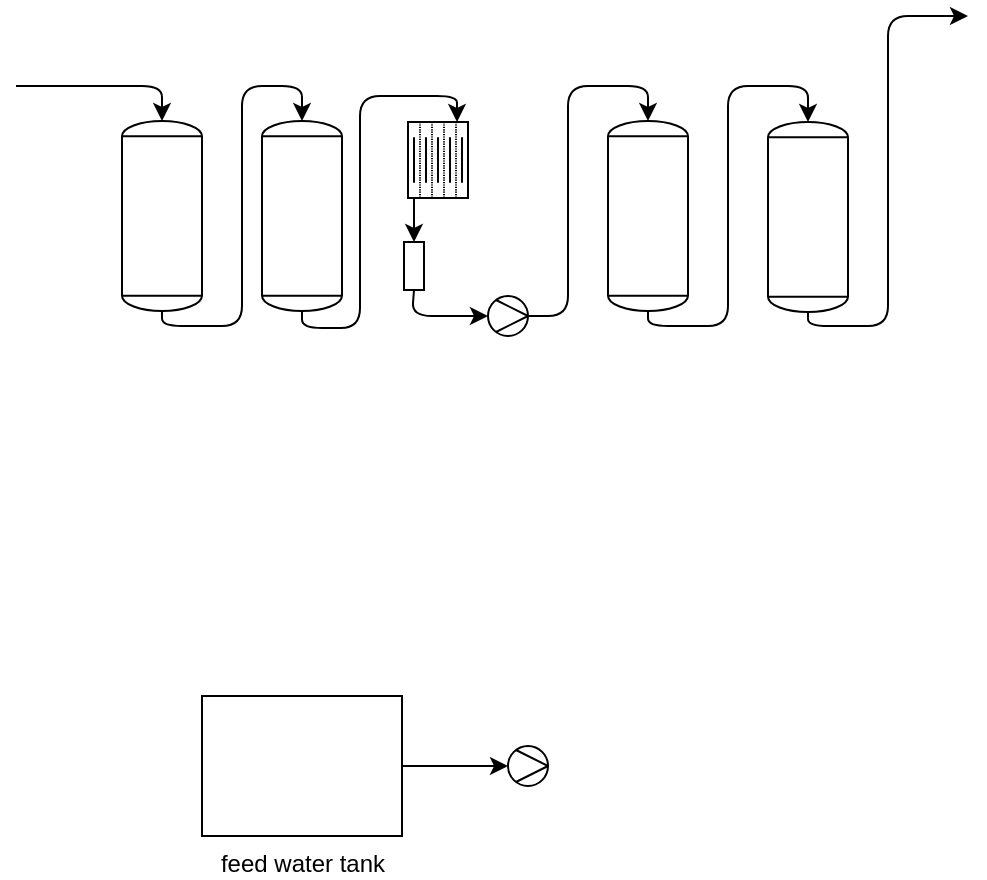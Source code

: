 <mxfile version="12.1.9" type="github" pages="1">
  <diagram id="VXKHc1rD1lcElp5MwoDB" name="Page-1">
    <mxGraphModel dx="678" dy="449" grid="1" gridSize="10" guides="1" tooltips="1" connect="1" arrows="1" fold="1" page="1" pageScale="1" pageWidth="827" pageHeight="1169" math="0" shadow="0">
      <root>
        <mxCell id="0"/>
        <mxCell id="1" parent="0"/>
        <mxCell id="uYJ4UDZ6EWOnioeUSAI6-4" value="" style="shape=mxgraph.pid.vessels.tank;html=1;pointerEvents=1;align=center;verticalLabelPosition=bottom;verticalAlign=top;dashed=0;" parent="1" vertex="1">
          <mxGeometry x="117" y="72.5" width="40" height="95" as="geometry"/>
        </mxCell>
        <mxCell id="uYJ4UDZ6EWOnioeUSAI6-5" value="" style="shape=mxgraph.pid.vessels.tank;html=1;pointerEvents=1;align=center;verticalLabelPosition=bottom;verticalAlign=top;dashed=0;" parent="1" vertex="1">
          <mxGeometry x="187" y="72.5" width="40" height="95" as="geometry"/>
        </mxCell>
        <mxCell id="uYJ4UDZ6EWOnioeUSAI6-10" value="" style="endArrow=classic;html=1;edgeStyle=orthogonalEdgeStyle;entryX=0.5;entryY=0;entryDx=0;entryDy=0;entryPerimeter=0;" parent="1" target="uYJ4UDZ6EWOnioeUSAI6-4" edge="1">
          <mxGeometry width="50" height="50" relative="1" as="geometry">
            <mxPoint x="64" y="55" as="sourcePoint"/>
            <mxPoint x="137" y="69" as="targetPoint"/>
            <Array as="points">
              <mxPoint x="64" y="55"/>
              <mxPoint x="137" y="55"/>
            </Array>
          </mxGeometry>
        </mxCell>
        <mxCell id="uYJ4UDZ6EWOnioeUSAI6-11" value="" style="edgeStyle=segmentEdgeStyle;endArrow=classic;html=1;exitX=0.5;exitY=1;exitDx=0;exitDy=0;exitPerimeter=0;entryX=0.5;entryY=0;entryDx=0;entryDy=0;entryPerimeter=0;" parent="1" source="uYJ4UDZ6EWOnioeUSAI6-4" target="uYJ4UDZ6EWOnioeUSAI6-5" edge="1">
          <mxGeometry width="50" height="50" relative="1" as="geometry">
            <mxPoint x="137" y="205" as="sourcePoint"/>
            <mxPoint x="217" y="45" as="targetPoint"/>
            <Array as="points">
              <mxPoint x="137" y="175"/>
              <mxPoint x="177" y="175"/>
              <mxPoint x="177" y="55"/>
              <mxPoint x="207" y="55"/>
            </Array>
          </mxGeometry>
        </mxCell>
        <mxCell id="uYJ4UDZ6EWOnioeUSAI6-13" value="" style="shape=mxgraph.pid.vessels.tank;html=1;pointerEvents=1;align=center;verticalLabelPosition=bottom;verticalAlign=top;dashed=0;" parent="1" vertex="1">
          <mxGeometry x="360" y="72.5" width="40" height="95" as="geometry"/>
        </mxCell>
        <mxCell id="uYJ4UDZ6EWOnioeUSAI6-14" value="" style="shape=mxgraph.pid.vessels.tank;html=1;pointerEvents=1;align=center;verticalLabelPosition=bottom;verticalAlign=top;dashed=0;" parent="1" vertex="1">
          <mxGeometry x="440" y="73" width="40" height="95" as="geometry"/>
        </mxCell>
        <mxCell id="uYJ4UDZ6EWOnioeUSAI6-15" value="" style="endArrow=classic;html=1;edgeStyle=orthogonalEdgeStyle;entryX=0.5;entryY=0;entryDx=0;entryDy=0;entryPerimeter=0;exitX=0;exitY=0.5;exitDx=0;exitDy=0;exitPerimeter=0;" parent="1" source="uYJ4UDZ6EWOnioeUSAI6-35" target="uYJ4UDZ6EWOnioeUSAI6-13" edge="1">
          <mxGeometry width="50" height="50" relative="1" as="geometry">
            <mxPoint x="370" y="55" as="sourcePoint"/>
            <mxPoint x="443" y="69" as="targetPoint"/>
            <Array as="points">
              <mxPoint x="340" y="170"/>
              <mxPoint x="340" y="55"/>
              <mxPoint x="380" y="55"/>
            </Array>
          </mxGeometry>
        </mxCell>
        <mxCell id="uYJ4UDZ6EWOnioeUSAI6-16" value="" style="edgeStyle=segmentEdgeStyle;endArrow=classic;html=1;exitX=0.5;exitY=1;exitDx=0;exitDy=0;exitPerimeter=0;entryX=0.5;entryY=0;entryDx=0;entryDy=0;entryPerimeter=0;" parent="1" source="uYJ4UDZ6EWOnioeUSAI6-13" target="uYJ4UDZ6EWOnioeUSAI6-14" edge="1">
          <mxGeometry width="50" height="50" relative="1" as="geometry">
            <mxPoint x="443" y="205" as="sourcePoint"/>
            <mxPoint x="523" y="45" as="targetPoint"/>
            <Array as="points">
              <mxPoint x="380" y="175"/>
              <mxPoint x="420" y="175"/>
              <mxPoint x="420" y="55"/>
              <mxPoint x="460" y="55"/>
            </Array>
          </mxGeometry>
        </mxCell>
        <mxCell id="uYJ4UDZ6EWOnioeUSAI6-17" value="" style="verticalLabelPosition=bottom;align=center;dashed=0;html=1;verticalAlign=top;shape=mxgraph.pid.filters.press_filter;rotation=0;" parent="1" vertex="1">
          <mxGeometry x="260" y="73" width="30" height="38" as="geometry"/>
        </mxCell>
        <mxCell id="uYJ4UDZ6EWOnioeUSAI6-18" value="" style="verticalLabelPosition=bottom;align=center;dashed=0;html=1;verticalAlign=top;shape=mxgraph.pid.filters.liquid_Filter_(bag,_candle,_cartridge);rotation=90;" parent="1" vertex="1">
          <mxGeometry x="251" y="140" width="24" height="10" as="geometry"/>
        </mxCell>
        <mxCell id="uYJ4UDZ6EWOnioeUSAI6-20" value="" style="edgeStyle=segmentEdgeStyle;endArrow=classic;html=1;exitX=0.5;exitY=1;exitDx=0;exitDy=0;exitPerimeter=0;entryX=0.817;entryY=0;entryDx=0;entryDy=0;entryPerimeter=0;" parent="1" source="uYJ4UDZ6EWOnioeUSAI6-5" target="uYJ4UDZ6EWOnioeUSAI6-17" edge="1">
          <mxGeometry width="50" height="50" relative="1" as="geometry">
            <mxPoint x="207" y="175.5" as="sourcePoint"/>
            <mxPoint x="277" y="80.5" as="targetPoint"/>
            <Array as="points">
              <mxPoint x="207" y="176"/>
              <mxPoint x="236" y="176"/>
              <mxPoint x="236" y="60"/>
              <mxPoint x="285" y="60"/>
            </Array>
          </mxGeometry>
        </mxCell>
        <mxCell id="uYJ4UDZ6EWOnioeUSAI6-31" value="" style="endArrow=classic;html=1;exitX=0.1;exitY=0.99;exitDx=0;exitDy=0;exitPerimeter=0;entryX=0;entryY=0.5;entryDx=0;entryDy=0;" parent="1" source="uYJ4UDZ6EWOnioeUSAI6-17" target="uYJ4UDZ6EWOnioeUSAI6-18" edge="1">
          <mxGeometry width="50" height="50" relative="1" as="geometry">
            <mxPoint x="290" y="167.5" as="sourcePoint"/>
            <mxPoint x="340" y="117.5" as="targetPoint"/>
          </mxGeometry>
        </mxCell>
        <mxCell id="uYJ4UDZ6EWOnioeUSAI6-35" value="" style="verticalLabelPosition=bottom;align=center;dashed=0;html=1;verticalAlign=top;shape=mxgraph.pid.piping.cone_strainer;rotation=180;" parent="1" vertex="1">
          <mxGeometry x="300" y="160" width="20" height="20" as="geometry"/>
        </mxCell>
        <mxCell id="uYJ4UDZ6EWOnioeUSAI6-36" value="" style="endArrow=classic;html=1;entryX=1;entryY=0.5;entryDx=0;entryDy=0;entryPerimeter=0;exitX=1;exitY=0.5;exitDx=0;exitDy=0;" parent="1" source="uYJ4UDZ6EWOnioeUSAI6-18" target="uYJ4UDZ6EWOnioeUSAI6-35" edge="1">
          <mxGeometry width="50" height="50" relative="1" as="geometry">
            <mxPoint x="250" y="217.5" as="sourcePoint"/>
            <mxPoint x="300" y="167.5" as="targetPoint"/>
            <Array as="points">
              <mxPoint x="262" y="170"/>
            </Array>
          </mxGeometry>
        </mxCell>
        <mxCell id="uYJ4UDZ6EWOnioeUSAI6-41" value="" style="edgeStyle=segmentEdgeStyle;endArrow=classic;html=1;exitX=0.5;exitY=1;exitDx=0;exitDy=0;exitPerimeter=0;" parent="1" source="uYJ4UDZ6EWOnioeUSAI6-14" edge="1">
          <mxGeometry width="50" height="50" relative="1" as="geometry">
            <mxPoint x="460" y="173.5" as="sourcePoint"/>
            <mxPoint x="540" y="20" as="targetPoint"/>
            <Array as="points">
              <mxPoint x="460" y="175"/>
              <mxPoint x="500" y="175"/>
              <mxPoint x="500" y="20"/>
            </Array>
          </mxGeometry>
        </mxCell>
        <mxCell id="0xlNtEbpLMMX_KmN14da-1" value="feed water tank" style="shape=mxgraph.pid.vessels.tank,_vessel;html=1;pointerEvents=1;align=center;verticalLabelPosition=bottom;verticalAlign=top;dashed=0;" vertex="1" parent="1">
          <mxGeometry x="157" y="360" width="100" height="70" as="geometry"/>
        </mxCell>
        <mxCell id="0xlNtEbpLMMX_KmN14da-2" value="" style="verticalLabelPosition=bottom;align=center;dashed=0;html=1;verticalAlign=top;shape=mxgraph.pid.piping.cone_strainer;rotation=180;" vertex="1" parent="1">
          <mxGeometry x="310" y="385" width="20" height="20" as="geometry"/>
        </mxCell>
        <mxCell id="0xlNtEbpLMMX_KmN14da-3" value="" style="endArrow=classic;html=1;entryX=1;entryY=0.5;entryDx=0;entryDy=0;entryPerimeter=0;exitX=1;exitY=0.5;exitDx=0;exitDy=0;exitPerimeter=0;" edge="1" parent="1" source="0xlNtEbpLMMX_KmN14da-1" target="0xlNtEbpLMMX_KmN14da-2">
          <mxGeometry width="50" height="50" relative="1" as="geometry">
            <mxPoint x="260" y="455" as="sourcePoint"/>
            <mxPoint x="310" y="405" as="targetPoint"/>
          </mxGeometry>
        </mxCell>
      </root>
    </mxGraphModel>
  </diagram>
</mxfile>
